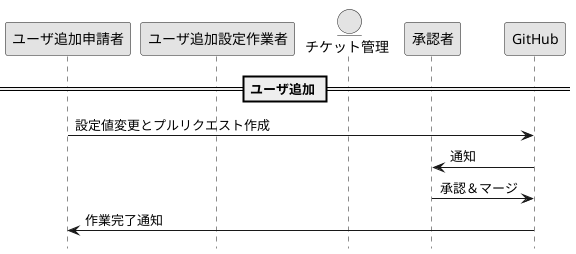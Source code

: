 @startuml diag-sequence-sample1
skinparam monochrome true
hide footbox
participant "ユーザ追加申請者" as requester
participant "ユーザ追加設定作業者" as worker
entity "チケット管理" as ticketmanager
participant "承認者" as applover
participant "GitHub" as github

== ユーザ追加 ==
requester -> github: 設定値変更とプルリクエスト作成
github -> applover: 通知
applover -> github: 承認＆マージ
github -> requester: 作業完了通知

@enduml

